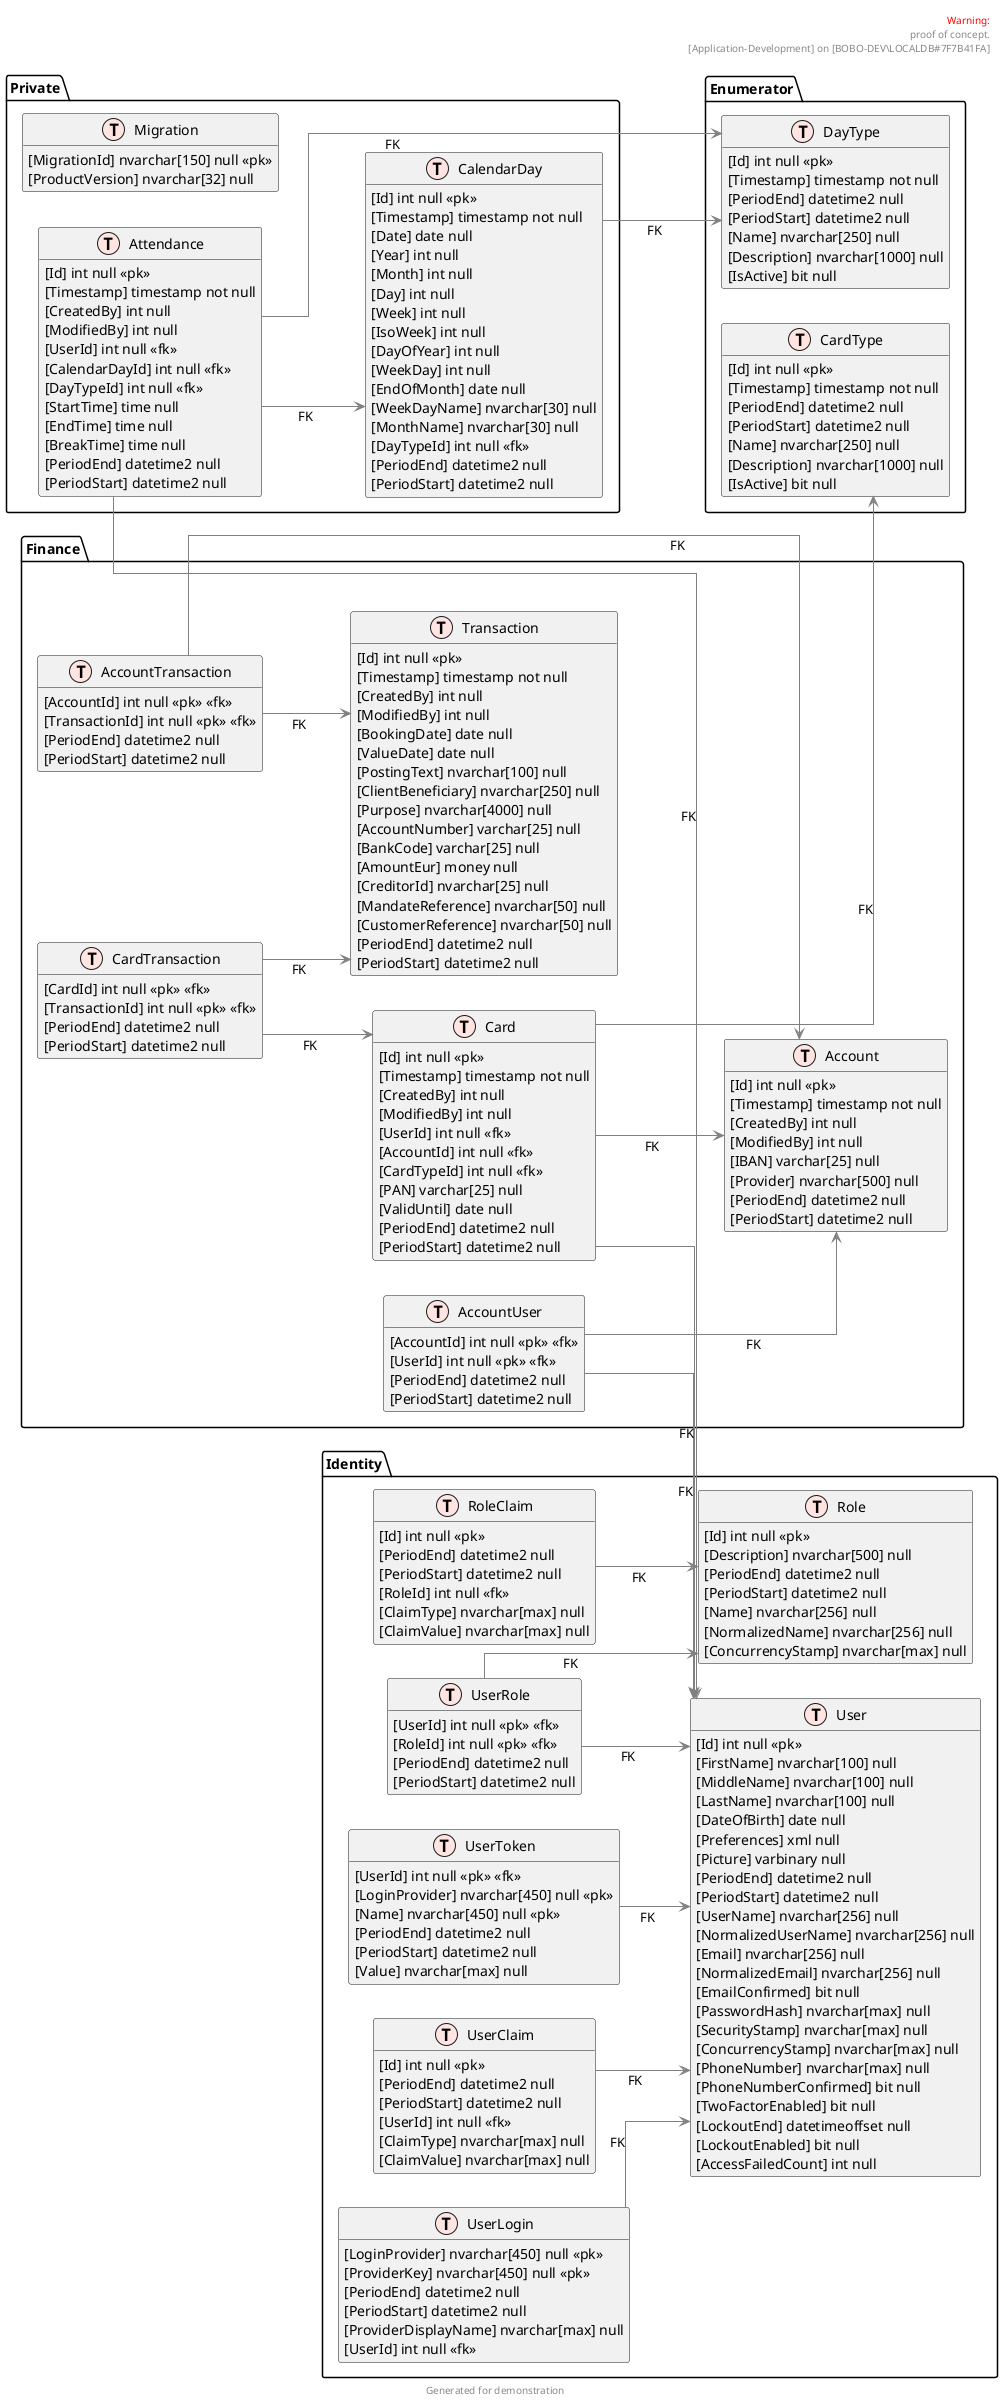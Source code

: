 @startuml schema

header

<font color=red>Warning:</font>
proof of concept.
[Application-Development] on [BOBO-DEV\LOCALDB#7F7B41FA]

endheader
center footer Generated for demonstration

!define table(x) class x << (T,mistyrose) >> 
!define view(x) class x << (V,lightblue) >> 
!define tr(x) class x << (R,red) >> 
!define tf(x) class x << (F,darkorange) >> 
!define af(x) class x << (F,white) >> 
!define fn(x) class x << (F,plum) >> 
!define fs(x) class x << (F,tan) >> 
!define ft(x) class x << (F,wheat) >> 
!define if(x) class x << (F,gainsboro) >> 
!define p(x) class x << (P,indianred) >> 
!define pc(x) class x << (P,lemonshiffon) >> 
!define x(x) class x << (P,linen) >> 

hide methods 
hide stereotypes 
left to right direction
skinparam roundcorner 5
skinparam linetype ortho
skinparam classarrowcolor gray

table(Private.Migration) {
[MigrationId] nvarchar[150] null <<pk>>
[ProductVersion] nvarchar[32] null
}

table(Finance.Account) {
[Id] int null <<pk>>
[Timestamp] timestamp not null
[CreatedBy] int null
[ModifiedBy] int null
[IBAN] varchar[25] null
[Provider] nvarchar[500] null
[PeriodEnd] datetime2 null
[PeriodStart] datetime2 null
}

table(Enumerator.CardType) {
[Id] int null <<pk>>
[Timestamp] timestamp not null
[PeriodEnd] datetime2 null
[PeriodStart] datetime2 null
[Name] nvarchar[250] null
[Description] nvarchar[1000] null
[IsActive] bit null
}

table(Enumerator.DayType) {
[Id] int null <<pk>>
[Timestamp] timestamp not null
[PeriodEnd] datetime2 null
[PeriodStart] datetime2 null
[Name] nvarchar[250] null
[Description] nvarchar[1000] null
[IsActive] bit null
}

table(Identity.Role) {
[Id] int null <<pk>>
[Description] nvarchar[500] null
[PeriodEnd] datetime2 null
[PeriodStart] datetime2 null
[Name] nvarchar[256] null
[NormalizedName] nvarchar[256] null
[ConcurrencyStamp] nvarchar[max] null
}

table(Finance.Transaction) {
[Id] int null <<pk>>
[Timestamp] timestamp not null
[CreatedBy] int null
[ModifiedBy] int null
[BookingDate] date null
[ValueDate] date null
[PostingText] nvarchar[100] null
[ClientBeneficiary] nvarchar[250] null
[Purpose] nvarchar[4000] null
[AccountNumber] varchar[25] null
[BankCode] varchar[25] null
[AmountEur] money null
[CreditorId] nvarchar[25] null
[MandateReference] nvarchar[50] null
[CustomerReference] nvarchar[50] null
[PeriodEnd] datetime2 null
[PeriodStart] datetime2 null
}

table(Identity.User) {
[Id] int null <<pk>>
[FirstName] nvarchar[100] null
[MiddleName] nvarchar[100] null
[LastName] nvarchar[100] null
[DateOfBirth] date null
[Preferences] xml null
[Picture] varbinary null
[PeriodEnd] datetime2 null
[PeriodStart] datetime2 null
[UserName] nvarchar[256] null
[NormalizedUserName] nvarchar[256] null
[Email] nvarchar[256] null
[NormalizedEmail] nvarchar[256] null
[EmailConfirmed] bit null
[PasswordHash] nvarchar[max] null
[SecurityStamp] nvarchar[max] null
[ConcurrencyStamp] nvarchar[max] null
[PhoneNumber] nvarchar[max] null
[PhoneNumberConfirmed] bit null
[TwoFactorEnabled] bit null
[LockoutEnd] datetimeoffset null
[LockoutEnabled] bit null
[AccessFailedCount] int null
}

table(Private.CalendarDay) {
[Id] int null <<pk>>
[Timestamp] timestamp not null
[Date] date null
[Year] int null
[Month] int null
[Day] int null
[Week] int null
[IsoWeek] int null
[DayOfYear] int null
[WeekDay] int null
[EndOfMonth] date null
[WeekDayName] nvarchar[30] null
[MonthName] nvarchar[30] null
[DayTypeId] int null <<fk>>
[PeriodEnd] datetime2 null
[PeriodStart] datetime2 null
}

table(Identity.RoleClaim) {
[Id] int null <<pk>>
[PeriodEnd] datetime2 null
[PeriodStart] datetime2 null
[RoleId] int null <<fk>>
[ClaimType] nvarchar[max] null
[ClaimValue] nvarchar[max] null
}

table(Finance.AccountTransaction) {
[AccountId] int null <<pk>> <<fk>>
[TransactionId] int null <<pk>> <<fk>>
[PeriodEnd] datetime2 null
[PeriodStart] datetime2 null
}

table(Finance.AccountUser) {
[AccountId] int null <<pk>> <<fk>>
[UserId] int null <<pk>> <<fk>>
[PeriodEnd] datetime2 null
[PeriodStart] datetime2 null
}

table(Finance.Card) {
[Id] int null <<pk>>
[Timestamp] timestamp not null
[CreatedBy] int null
[ModifiedBy] int null
[UserId] int null <<fk>>
[AccountId] int null <<fk>>
[CardTypeId] int null <<fk>>
[PAN] varchar[25] null
[ValidUntil] date null
[PeriodEnd] datetime2 null
[PeriodStart] datetime2 null
}

table(Identity.UserClaim) {
[Id] int null <<pk>>
[PeriodEnd] datetime2 null
[PeriodStart] datetime2 null
[UserId] int null <<fk>>
[ClaimType] nvarchar[max] null
[ClaimValue] nvarchar[max] null
}

table(Identity.UserLogin) {
[LoginProvider] nvarchar[450] null <<pk>>
[ProviderKey] nvarchar[450] null <<pk>>
[PeriodEnd] datetime2 null
[PeriodStart] datetime2 null
[ProviderDisplayName] nvarchar[max] null
[UserId] int null <<fk>>
}

table(Identity.UserRole) {
[UserId] int null <<pk>> <<fk>>
[RoleId] int null <<pk>> <<fk>>
[PeriodEnd] datetime2 null
[PeriodStart] datetime2 null
}

table(Identity.UserToken) {
[UserId] int null <<pk>> <<fk>>
[LoginProvider] nvarchar[450] null <<pk>>
[Name] nvarchar[450] null <<pk>>
[PeriodEnd] datetime2 null
[PeriodStart] datetime2 null
[Value] nvarchar[max] null
}

table(Private.Attendance) {
[Id] int null <<pk>>
[Timestamp] timestamp not null
[CreatedBy] int null
[ModifiedBy] int null
[UserId] int null <<fk>>
[CalendarDayId] int null <<fk>>
[DayTypeId] int null <<fk>>
[StartTime] time null
[EndTime] time null
[BreakTime] time null
[PeriodEnd] datetime2 null
[PeriodStart] datetime2 null
}

table(Finance.CardTransaction) {
[CardId] int null <<pk>> <<fk>>
[TransactionId] int null <<pk>> <<fk>>
[PeriodEnd] datetime2 null
[PeriodStart] datetime2 null
}

Finance.AccountTransaction --> Finance.Account:FK
Finance.AccountUser --> Finance.Account:FK
Finance.Card --> Finance.Account:FK
Finance.Card --> Enumerator.CardType:FK
Private.CalendarDay --> Enumerator.DayType:FK
Private.Attendance --> Enumerator.DayType:FK
Identity.RoleClaim --> Identity.Role:FK
Identity.UserRole --> Identity.Role:FK
Finance.AccountTransaction --> Finance.Transaction:FK
Finance.CardTransaction --> Finance.Transaction:FK
Finance.AccountUser --> Identity.User:FK
Finance.Card --> Identity.User:FK
Identity.UserClaim --> Identity.User:FK
Identity.UserLogin --> Identity.User:FK
Identity.UserRole --> Identity.User:FK
Identity.UserToken --> Identity.User:FK
Private.Attendance --> Identity.User:FK
Private.Attendance --> Private.CalendarDay:FK
Finance.CardTransaction --> Finance.Card:FK

@enduml